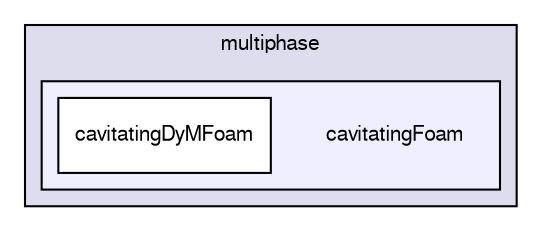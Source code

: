 digraph "applications/solvers/multiphase/cavitatingFoam" {
  bgcolor=transparent;
  compound=true
  node [ fontsize="10", fontname="FreeSans"];
  edge [ labelfontsize="10", labelfontname="FreeSans"];
  subgraph clusterdir_d62a5a20700de1cb9696e405d497a576 {
    graph [ bgcolor="#ddddee", pencolor="black", label="multiphase" fontname="FreeSans", fontsize="10", URL="dir_d62a5a20700de1cb9696e405d497a576.html"]
  subgraph clusterdir_ebc4a50cd94b4d9cf2a6a622cea77dff {
    graph [ bgcolor="#eeeeff", pencolor="black", label="" URL="dir_ebc4a50cd94b4d9cf2a6a622cea77dff.html"];
    dir_ebc4a50cd94b4d9cf2a6a622cea77dff [shape=plaintext label="cavitatingFoam"];
    dir_13a28e36dbbea7baa87d019ba22254e4 [shape=box label="cavitatingDyMFoam" color="black" fillcolor="white" style="filled" URL="dir_13a28e36dbbea7baa87d019ba22254e4.html"];
  }
  }
}
